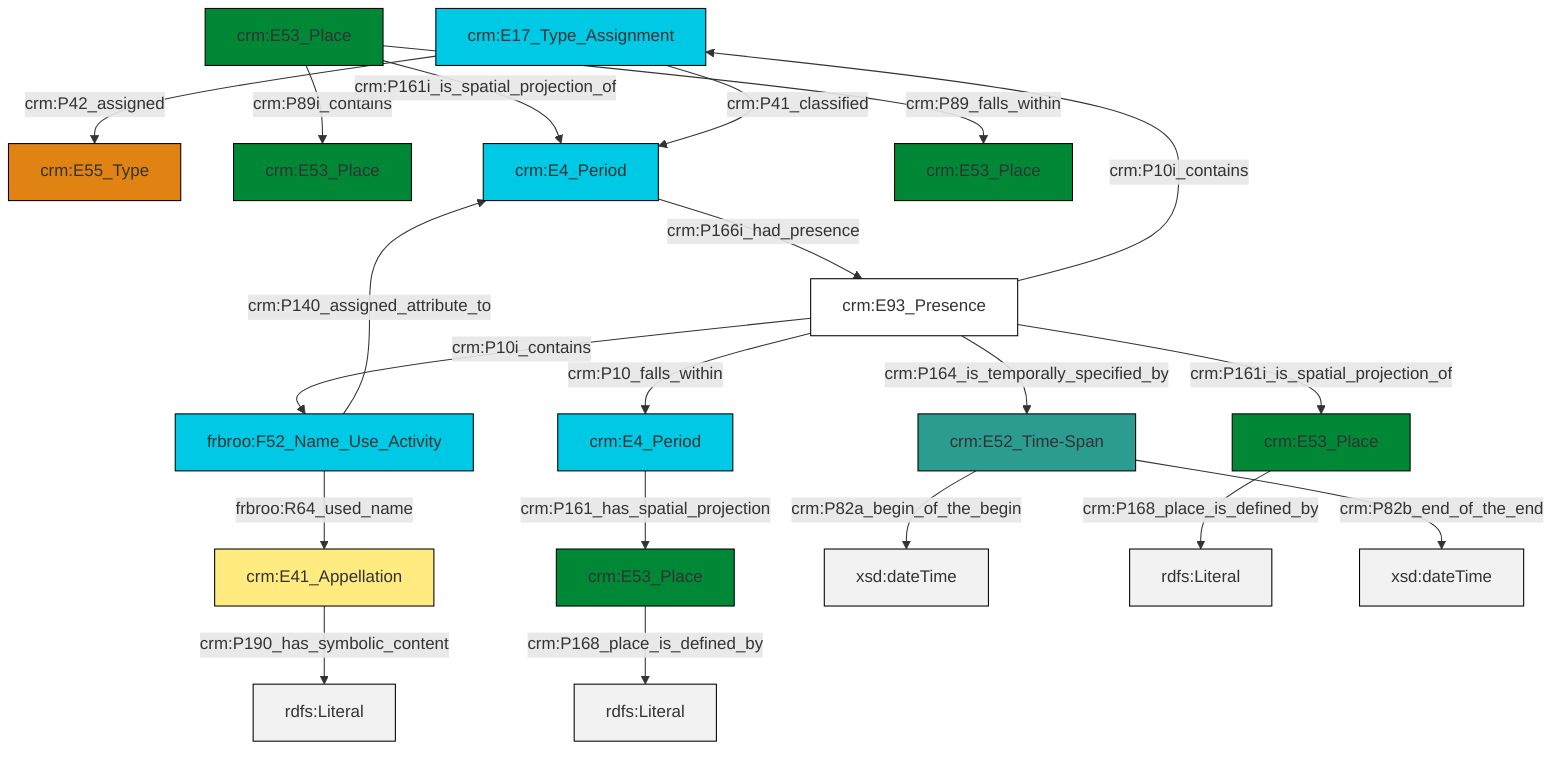 graph TD
classDef Literal fill:#f2f2f2,stroke:#000000;
classDef CRM_Entity fill:#FFFFFF,stroke:#000000;
classDef Temporal_Entity fill:#00C9E6, stroke:#000000;
classDef Type fill:#E18312, stroke:#000000;
classDef Time-Span fill:#2C9C91, stroke:#000000;
classDef Appellation fill:#FFEB7F, stroke:#000000;
classDef Place fill:#008836, stroke:#000000;
classDef Persistent_Item fill:#B266B2, stroke:#000000;
classDef Conceptual_Object fill:#FFD700, stroke:#000000;
classDef Physical_Thing fill:#D2B48C, stroke:#000000;
classDef Actor fill:#f58aad, stroke:#000000;
classDef PC_Classes fill:#4ce600, stroke:#000000;
classDef Multi fill:#cccccc,stroke:#000000;

0["crm:E17_Type_Assignment"]:::Temporal_Entity -->|crm:P42_assigned| 1["crm:E55_Type"]:::Type
6["crm:E53_Place"]:::Place -->|crm:P89i_contains| 2["crm:E53_Place"]:::Place
7["crm:E93_Presence"]:::CRM_Entity -->|crm:P10i_contains| 8["frbroo:F52_Name_Use_Activity"]:::Temporal_Entity
8["frbroo:F52_Name_Use_Activity"]:::Temporal_Entity -->|frbroo:R64_used_name| 9["crm:E41_Appellation"]:::Appellation
7["crm:E93_Presence"]:::CRM_Entity -->|crm:P164_is_temporally_specified_by| 10["crm:E52_Time-Span"]:::Time-Span
7["crm:E93_Presence"]:::CRM_Entity -->|crm:P10i_contains| 0["crm:E17_Type_Assignment"]:::Temporal_Entity
6["crm:E53_Place"]:::Place -->|crm:P161i_is_spatial_projection_of| 17["crm:E4_Period"]:::Temporal_Entity
9["crm:E41_Appellation"]:::Appellation -->|crm:P190_has_symbolic_content| 18[rdfs:Literal]:::Literal
8["frbroo:F52_Name_Use_Activity"]:::Temporal_Entity -->|crm:P140_assigned_attribute_to| 17["crm:E4_Period"]:::Temporal_Entity
0["crm:E17_Type_Assignment"]:::Temporal_Entity -->|crm:P41_classified| 17["crm:E4_Period"]:::Temporal_Entity
6["crm:E53_Place"]:::Place -->|crm:P89_falls_within| 21["crm:E53_Place"]:::Place
7["crm:E93_Presence"]:::CRM_Entity -->|crm:P10_falls_within| 4["crm:E4_Period"]:::Temporal_Entity
17["crm:E4_Period"]:::Temporal_Entity -->|crm:P166i_had_presence| 7["crm:E93_Presence"]:::CRM_Entity
10["crm:E52_Time-Span"]:::Time-Span -->|crm:P82a_begin_of_the_begin| 24[xsd:dateTime]:::Literal
7["crm:E93_Presence"]:::CRM_Entity -->|crm:P161i_is_spatial_projection_of| 11["crm:E53_Place"]:::Place
11["crm:E53_Place"]:::Place -->|crm:P168_place_is_defined_by| 27[rdfs:Literal]:::Literal
19["crm:E53_Place"]:::Place -->|crm:P168_place_is_defined_by| 28[rdfs:Literal]:::Literal
4["crm:E4_Period"]:::Temporal_Entity -->|crm:P161_has_spatial_projection| 19["crm:E53_Place"]:::Place
10["crm:E52_Time-Span"]:::Time-Span -->|crm:P82b_end_of_the_end| 30[xsd:dateTime]:::Literal
